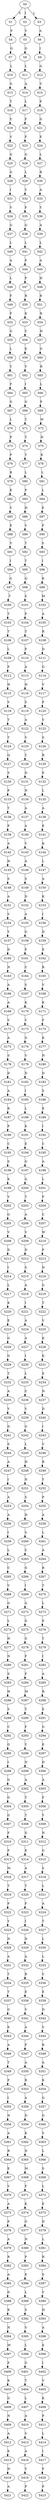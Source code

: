 strict digraph  {
	S0 -> S1 [ label = S ];
	S0 -> S2 [ label = I ];
	S0 -> S3 [ label = L ];
	S1 -> S4 [ label = F ];
	S2 -> S5 [ label = V ];
	S3 -> S6 [ label = A ];
	S4 -> S7 [ label = G ];
	S5 -> S8 [ label = G ];
	S6 -> S9 [ label = I ];
	S7 -> S10 [ label = L ];
	S8 -> S11 [ label = L ];
	S9 -> S12 [ label = G ];
	S10 -> S13 [ label = G ];
	S11 -> S14 [ label = A ];
	S12 -> S15 [ label = V ];
	S13 -> S16 [ label = T ];
	S14 -> S17 [ label = L ];
	S15 -> S18 [ label = P ];
	S16 -> S19 [ label = C ];
	S17 -> S20 [ label = F ];
	S18 -> S21 [ label = G ];
	S19 -> S22 [ label = V ];
	S20 -> S23 [ label = F ];
	S21 -> S24 [ label = E ];
	S22 -> S25 [ label = G ];
	S23 -> S26 [ label = G ];
	S24 -> S27 [ label = L ];
	S25 -> S28 [ label = G ];
	S26 -> S29 [ label = L ];
	S27 -> S30 [ label = R ];
	S28 -> S31 [ label = I ];
	S29 -> S32 [ label = Y ];
	S30 -> S33 [ label = A ];
	S31 -> S34 [ label = V ];
	S32 -> S35 [ label = F ];
	S33 -> S36 [ label = Y ];
	S34 -> S37 [ label = G ];
	S35 -> S38 [ label = G ];
	S36 -> S39 [ label = A ];
	S37 -> S40 [ label = L ];
	S38 -> S41 [ label = L ];
	S39 -> S42 [ label = L ];
	S40 -> S43 [ label = A ];
	S41 -> S44 [ label = P ];
	S42 -> S45 [ label = A ];
	S43 -> S46 [ label = L ];
	S44 -> S47 [ label = P ];
	S45 -> S48 [ label = H ];
	S46 -> S49 [ label = F ];
	S47 -> S50 [ label = R ];
	S48 -> S51 [ label = R ];
	S49 -> S52 [ label = F ];
	S50 -> S53 [ label = K ];
	S51 -> S54 [ label = R ];
	S52 -> S55 [ label = G ];
	S53 -> S56 [ label = V ];
	S54 -> S57 [ label = H ];
	S55 -> S58 [ label = L ];
	S56 -> S59 [ label = E ];
	S57 -> S60 [ label = G ];
	S58 -> S61 [ label = Y ];
	S59 -> S62 [ label = V ];
	S60 -> S63 [ label = R ];
	S61 -> S64 [ label = F ];
	S62 -> S65 [ label = I ];
	S63 -> S66 [ label = L ];
	S64 -> S67 [ label = G ];
	S65 -> S68 [ label = G ];
	S66 -> S69 [ label = P ];
	S67 -> S70 [ label = L ];
	S68 -> S71 [ label = T ];
	S69 -> S72 [ label = W ];
	S70 -> S73 [ label = P ];
	S71 -> S74 [ label = T ];
	S72 -> S75 [ label = H ];
	S73 -> S76 [ label = P ];
	S74 -> S77 [ label = T ];
	S75 -> S78 [ label = K ];
	S76 -> S79 [ label = R ];
	S77 -> S80 [ label = L ];
	S78 -> S81 [ label = L ];
	S79 -> S82 [ label = K ];
	S80 -> S83 [ label = P ];
	S81 -> S84 [ label = L ];
	S82 -> S85 [ label = V ];
	S83 -> S86 [ label = H ];
	S84 -> S87 [ label = E ];
	S85 -> S88 [ label = E ];
	S86 -> S89 [ label = V ];
	S87 -> S90 [ label = P ];
	S88 -> S91 [ label = V ];
	S89 -> S92 [ label = T ];
	S90 -> S93 [ label = S ];
	S91 -> S94 [ label = I ];
	S92 -> S95 [ label = T ];
	S93 -> S96 [ label = I ];
	S94 -> S97 [ label = G ];
	S95 -> S98 [ label = Q ];
	S96 -> S99 [ label = R ];
	S97 -> S100 [ label = T ];
	S98 -> S101 [ label = S ];
	S99 -> S102 [ label = M ];
	S100 -> S103 [ label = T ];
	S101 -> S104 [ label = P ];
	S102 -> S105 [ label = A ];
	S103 -> S106 [ label = T ];
	S104 -> S107 [ label = T ];
	S105 -> S108 [ label = R ];
	S106 -> S109 [ label = L ];
	S107 -> S110 [ label = P ];
	S108 -> S111 [ label = D ];
	S109 -> S112 [ label = P ];
	S110 -> S113 [ label = A ];
	S111 -> S114 [ label = G ];
	S112 -> S115 [ label = H ];
	S113 -> S116 [ label = H ];
	S114 -> S117 [ label = V ];
	S115 -> S118 [ label = V ];
	S116 -> S119 [ label = S ];
	S117 -> S120 [ label = P ];
	S118 -> S121 [ label = T ];
	S119 -> S122 [ label = A ];
	S120 -> S123 [ label = V ];
	S121 -> S124 [ label = T ];
	S122 -> S125 [ label = V ];
	S123 -> S126 [ label = S ];
	S124 -> S127 [ label = Q ];
	S125 -> S128 [ label = Y ];
	S126 -> S129 [ label = R ];
	S127 -> S130 [ label = S ];
	S128 -> S131 [ label = D ];
	S129 -> S132 [ label = E ];
	S130 -> S133 [ label = P ];
	S131 -> S134 [ label = N ];
	S132 -> S135 [ label = L ];
	S133 -> S136 [ label = T ];
	S134 -> S137 [ label = A ];
	S135 -> S138 [ label = A ];
	S136 -> S139 [ label = P ];
	S137 -> S140 [ label = A ];
	S138 -> S141 [ label = E ];
	S139 -> S142 [ label = A ];
	S140 -> S143 [ label = V ];
	S141 -> S144 [ label = K ];
	S142 -> S145 [ label = H ];
	S143 -> S146 [ label = A ];
	S144 -> S147 [ label = L ];
	S145 -> S148 [ label = S ];
	S146 -> S149 [ label = S ];
	S147 -> S150 [ label = A ];
	S148 -> S151 [ label = A ];
	S149 -> S152 [ label = D ];
	S150 -> S153 [ label = K ];
	S151 -> S154 [ label = V ];
	S152 -> S155 [ label = A ];
	S153 -> S156 [ label = I ];
	S154 -> S157 [ label = Y ];
	S155 -> S158 [ label = G ];
	S156 -> S159 [ label = D ];
	S157 -> S160 [ label = D ];
	S158 -> S161 [ label = P ];
	S159 -> S162 [ label = E ];
	S160 -> S163 [ label = N ];
	S161 -> S164 [ label = C ];
	S162 -> S165 [ label = R ];
	S163 -> S166 [ label = A ];
	S164 -> S167 [ label = S ];
	S165 -> S168 [ label = V ];
	S166 -> S169 [ label = A ];
	S167 -> S170 [ label = K ];
	S168 -> S171 [ label = K ];
	S169 -> S172 [ label = V ];
	S170 -> S173 [ label = V ];
	S171 -> S174 [ label = F ];
	S172 -> S175 [ label = A ];
	S173 -> S176 [ label = G ];
	S174 -> S177 [ label = K ];
	S175 -> S178 [ label = S ];
	S176 -> S179 [ label = V ];
	S177 -> S180 [ label = N ];
	S178 -> S181 [ label = D ];
	S179 -> S182 [ label = D ];
	S180 -> S183 [ label = D ];
	S181 -> S184 [ label = A ];
	S182 -> S185 [ label = I ];
	S183 -> S186 [ label = S ];
	S184 -> S187 [ label = R ];
	S185 -> S188 [ label = L ];
	S186 -> S189 [ label = E ];
	S187 -> S190 [ label = P ];
	S188 -> S191 [ label = K ];
	S189 -> S192 [ label = I ];
	S190 -> S193 [ label = C ];
	S191 -> S194 [ label = E ];
	S192 -> S195 [ label = C ];
	S193 -> S196 [ label = S ];
	S194 -> S197 [ label = G ];
	S195 -> S198 [ label = A ];
	S196 -> S199 [ label = K ];
	S197 -> S200 [ label = G ];
	S198 -> S201 [ label = L ];
	S199 -> S202 [ label = V ];
	S200 -> S203 [ label = T ];
	S201 -> S204 [ label = F ];
	S202 -> S205 [ label = G ];
	S203 -> S206 [ label = A ];
	S204 -> S207 [ label = C ];
	S205 -> S208 [ label = V ];
	S206 -> S209 [ label = V ];
	S207 -> S210 [ label = W ];
	S208 -> S211 [ label = D ];
	S209 -> S212 [ label = D ];
	S210 -> S213 [ label = P ];
	S211 -> S214 [ label = I ];
	S212 -> S215 [ label = S ];
	S213 -> S216 [ label = N ];
	S214 -> S217 [ label = L ];
	S215 -> S218 [ label = A ];
	S216 -> S219 [ label = G ];
	S217 -> S220 [ label = K ];
	S218 -> S221 [ label = I ];
	S219 -> S222 [ label = T ];
	S220 -> S223 [ label = E ];
	S221 -> S224 [ label = A ];
	S222 -> S225 [ label = V ];
	S223 -> S226 [ label = G ];
	S224 -> S227 [ label = A ];
	S225 -> S228 [ label = K ];
	S226 -> S229 [ label = G ];
	S227 -> S230 [ label = I ];
	S228 -> S231 [ label = K ];
	S229 -> S232 [ label = T ];
	S230 -> S233 [ label = L ];
	S231 -> S234 [ label = E ];
	S232 -> S235 [ label = A ];
	S233 -> S236 [ label = C ];
	S234 -> S237 [ label = N ];
	S235 -> S238 [ label = V ];
	S236 -> S239 [ label = V ];
	S237 -> S240 [ label = D ];
	S238 -> S241 [ label = D ];
	S239 -> S242 [ label = G ];
	S240 -> S243 [ label = I ];
	S241 -> S244 [ label = S ];
	S242 -> S245 [ label = L ];
	S243 -> S246 [ label = V ];
	S244 -> S247 [ label = A ];
	S245 -> S248 [ label = H ];
	S246 -> S249 [ label = R ];
	S247 -> S250 [ label = I ];
	S248 -> S251 [ label = N ];
	S249 -> S252 [ label = Y ];
	S250 -> S253 [ label = A ];
	S251 -> S254 [ label = S ];
	S252 -> S255 [ label = P ];
	S253 -> S256 [ label = A ];
	S254 -> S257 [ label = H ];
	S255 -> S258 [ label = A ];
	S256 -> S259 [ label = I ];
	S257 -> S260 [ label = S ];
	S258 -> S261 [ label = L ];
	S259 -> S262 [ label = L ];
	S260 -> S263 [ label = C ];
	S261 -> S264 [ label = A ];
	S262 -> S265 [ label = C ];
	S263 -> S266 [ label = G ];
	S264 -> S267 [ label = R ];
	S265 -> S268 [ label = V ];
	S266 -> S269 [ label = I ];
	S267 -> S270 [ label = T ];
	S268 -> S271 [ label = G ];
	S269 -> S272 [ label = G ];
	S270 -> S273 [ label = L ];
	S271 -> S274 [ label = L ];
	S272 -> S275 [ label = G ];
	S273 -> S276 [ label = E ];
	S274 -> S277 [ label = H ];
	S275 -> S278 [ label = G ];
	S276 -> S279 [ label = T ];
	S277 -> S280 [ label = N ];
	S278 -> S281 [ label = F ];
	S279 -> S282 [ label = I ];
	S280 -> S283 [ label = S ];
	S281 -> S284 [ label = F ];
	S282 -> S285 [ label = A ];
	S283 -> S286 [ label = H ];
	S284 -> S287 [ label = M ];
	S285 -> S288 [ label = R ];
	S286 -> S289 [ label = S ];
	S287 -> S290 [ label = T ];
	S288 -> S291 [ label = E ];
	S289 -> S292 [ label = C ];
	S290 -> S293 [ label = F ];
	S291 -> S294 [ label = G ];
	S292 -> S295 [ label = G ];
	S293 -> S296 [ label = Y ];
	S294 -> S297 [ label = E ];
	S295 -> S298 [ label = I ];
	S296 -> S299 [ label = N ];
	S297 -> S300 [ label = D ];
	S298 -> S301 [ label = G ];
	S299 -> S302 [ label = A ];
	S300 -> S303 [ label = A ];
	S301 -> S304 [ label = G ];
	S302 -> S305 [ label = T ];
	S303 -> S306 [ label = F ];
	S304 -> S307 [ label = G ];
	S305 -> S308 [ label = T ];
	S306 -> S309 [ label = Y ];
	S307 -> S310 [ label = F ];
	S308 -> S311 [ label = G ];
	S309 -> S312 [ label = N ];
	S310 -> S313 [ label = F ];
	S311 -> S314 [ label = E ];
	S312 -> S315 [ label = G ];
	S313 -> S316 [ label = M ];
	S314 -> S317 [ label = A ];
	S315 -> S318 [ label = S ];
	S316 -> S319 [ label = T ];
	S317 -> S320 [ label = T ];
	S318 -> S321 [ label = L ];
	S319 -> S322 [ label = F ];
	S320 -> S323 [ label = F ];
	S321 -> S324 [ label = A ];
	S322 -> S325 [ label = Y ];
	S323 -> S326 [ label = I ];
	S324 -> S327 [ label = T ];
	S325 -> S328 [ label = N ];
	S326 -> S329 [ label = N ];
	S327 -> S330 [ label = L ];
	S328 -> S331 [ label = A ];
	S329 -> S332 [ label = A ];
	S330 -> S333 [ label = L ];
	S331 -> S334 [ label = T ];
	S332 -> S335 [ label = R ];
	S333 -> S336 [ label = V ];
	S334 -> S337 [ label = T ];
	S335 -> S338 [ label = E ];
	S336 -> S339 [ label = E ];
	S337 -> S340 [ label = G ];
	S338 -> S341 [ label = V ];
	S339 -> S342 [ label = D ];
	S340 -> S343 [ label = E ];
	S341 -> S344 [ label = A ];
	S342 -> S345 [ label = V ];
	S343 -> S346 [ label = A ];
	S344 -> S347 [ label = P ];
	S345 -> S348 [ label = R ];
	S346 -> S349 [ label = T ];
	S347 -> S350 [ label = A ];
	S348 -> S351 [ label = A ];
	S349 -> S352 [ label = F ];
	S350 -> S353 [ label = R ];
	S351 -> S354 [ label = K ];
	S352 -> S355 [ label = I ];
	S353 -> S356 [ label = A ];
	S354 -> S357 [ label = G ];
	S355 -> S358 [ label = N ];
	S356 -> S359 [ label = D ];
	S357 -> S360 [ label = G ];
	S358 -> S361 [ label = A ];
	S359 -> S362 [ label = K ];
	S360 -> S363 [ label = V ];
	S361 -> S364 [ label = R ];
	S362 -> S365 [ label = N ];
	S363 -> S366 [ label = L ];
	S364 -> S367 [ label = E ];
	S365 -> S368 [ label = M ];
	S366 -> S369 [ label = S ];
	S367 -> S370 [ label = V ];
	S368 -> S371 [ label = F ];
	S369 -> S372 [ label = L ];
	S370 -> S373 [ label = A ];
	S371 -> S374 [ label = K ];
	S372 -> S375 [ label = E ];
	S373 -> S376 [ label = P ];
	S374 -> S377 [ label = G ];
	S375 -> S378 [ label = D ];
	S376 -> S379 [ label = A ];
	S377 -> S380 [ label = N ];
	S378 -> S381 [ label = L ];
	S379 -> S382 [ label = R ];
	S380 -> S383 [ label = P ];
	S381 -> S384 [ label = R ];
	S382 -> S385 [ label = A ];
	S383 -> S386 [ label = E ];
	S384 -> S387 [ label = S ];
	S385 -> S388 [ label = D ];
	S386 -> S389 [ label = L ];
	S387 -> S390 [ label = Y ];
	S388 -> S391 [ label = K ];
	S389 -> S392 [ label = S ];
	S390 -> S393 [ label = H ];
	S391 -> S394 [ label = N ];
	S392 -> S395 [ label = V ];
	S393 -> S396 [ label = A ];
	S394 -> S397 [ label = M ];
	S395 -> S398 [ label = L ];
	S396 -> S399 [ label = E ];
	S397 -> S400 [ label = F ];
	S398 -> S401 [ label = G ];
	S399 -> S402 [ label = I ];
	S400 -> S403 [ label = K ];
	S401 -> S404 [ label = T ];
	S402 -> S405 [ label = V ];
	S403 -> S406 [ label = G ];
	S404 -> S407 [ label = L ];
	S405 -> S408 [ label = K ];
	S406 -> S409 [ label = N ];
	S407 -> S410 [ label = A ];
	S408 -> S411 [ label = P ];
	S409 -> S412 [ label = A ];
	S410 -> S413 [ label = V ];
	S411 -> S414 [ label = L ];
	S412 -> S415 [ label = E ];
	S413 -> S416 [ label = A ];
	S414 -> S417 [ label = I ];
	S415 -> S418 [ label = H ];
	S416 -> S419 [ label = V ];
	S417 -> S420 [ label = F ];
	S418 -> S421 [ label = A ];
	S419 -> S422 [ label = P ];
	S420 -> S423 [ label = P ];
}
